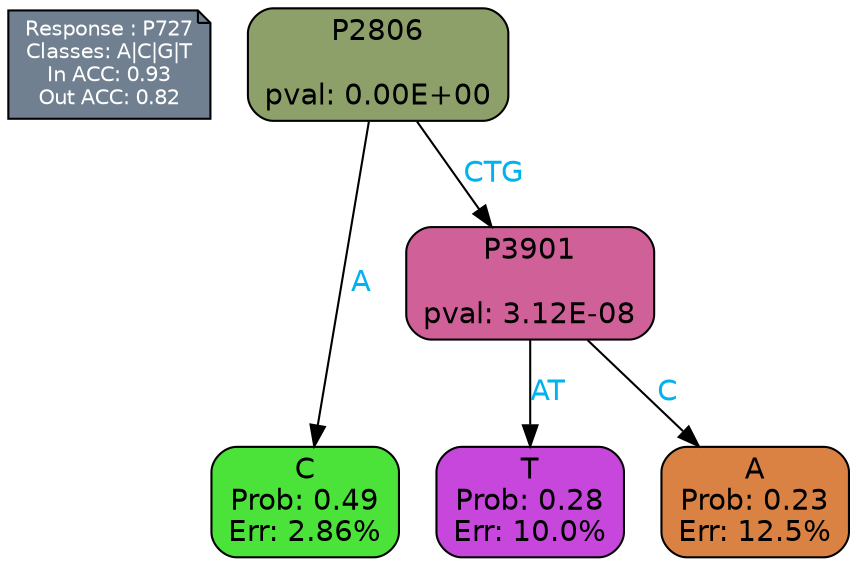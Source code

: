 digraph Tree {
node [shape=box, style="filled, rounded", color="black", fontname=helvetica] ;
graph [ranksep=equally, splines=polylines, bgcolor=transparent, dpi=600] ;
edge [fontname=helvetica] ;
LEGEND [label="Response : P727
Classes: A|C|G|T
In ACC: 0.93
Out ACC: 0.82
",shape=note,align=left,style=filled,fillcolor="slategray",fontcolor="white",fontsize=10];1 [label="P2806

pval: 0.00E+00", fillcolor="#8ea069"] ;
2 [label="C
Prob: 0.49
Err: 2.86%", fillcolor="#4be239"] ;
3 [label="P3901

pval: 3.12E-08", fillcolor="#d06198"] ;
4 [label="T
Prob: 0.28
Err: 10.0%", fillcolor="#c746dc"] ;
5 [label="A
Prob: 0.23
Err: 12.5%", fillcolor="#da8243"] ;
1 -> 2 [label="A",fontcolor=deepskyblue2] ;
1 -> 3 [label="CTG",fontcolor=deepskyblue2] ;
3 -> 4 [label="AT",fontcolor=deepskyblue2] ;
3 -> 5 [label="C",fontcolor=deepskyblue2] ;
{rank = same; 2;4;5;}{rank = same; LEGEND;1;}}